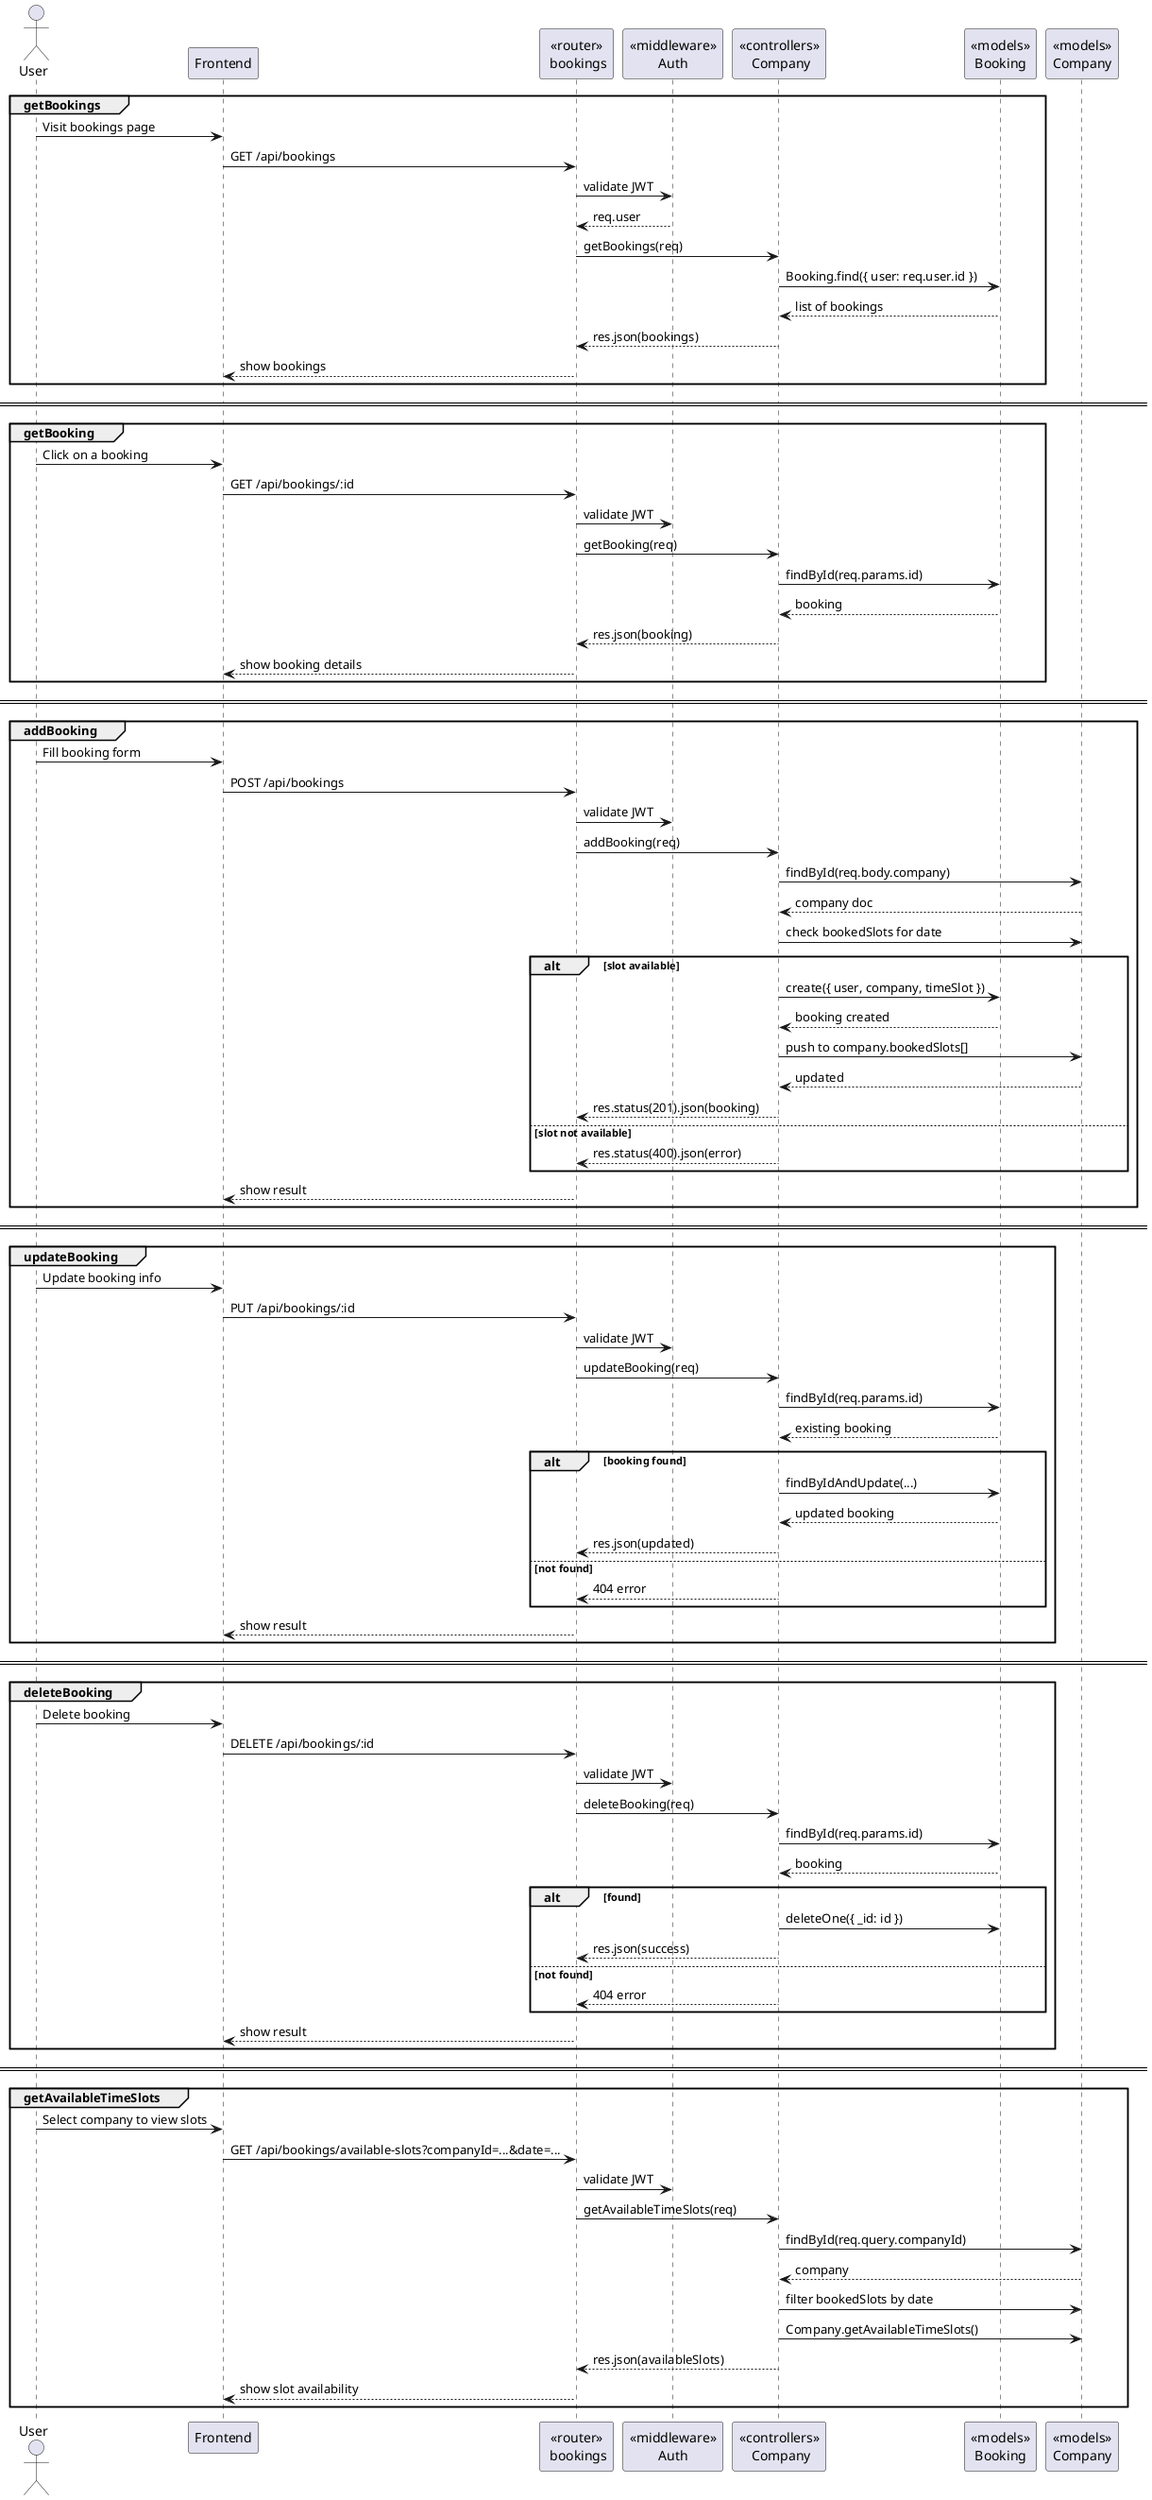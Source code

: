 @startuml booking
actor User
participant "Frontend" as FE
participant "<<router>>\n bookings" as Router
participant "<<middleware>>\nAuth" as Auth
participant "<<controllers>>\n Company" as Controller
participant "<<models>>\nBooking" as Booking
participant "<<models>>\nCompany" as Company

group getBookings
User -> FE : Visit bookings page
FE -> Router : GET /api/bookings
Router -> Auth : validate JWT
Auth --> Router : req.user
Router -> Controller : getBookings(req)
Controller -> Booking : Booking.find({ user: req.user.id })
Booking --> Controller : list of bookings
Controller --> Router : res.json(bookings)
Router --> FE : show bookings
end

== ==

group getBooking
User -> FE : Click on a booking
FE -> Router : GET /api/bookings/:id
Router -> Auth : validate JWT
Router -> Controller : getBooking(req)
Controller -> Booking : findById(req.params.id)
Booking --> Controller : booking
Controller --> Router : res.json(booking)
Router --> FE : show booking details
end

== ==

group addBooking
User -> FE : Fill booking form
FE -> Router : POST /api/bookings
Router -> Auth : validate JWT
Router -> Controller : addBooking(req)

Controller -> Company : findById(req.body.company)
Company --> Controller : company doc

Controller -> Company : check bookedSlots for date
alt slot available
  Controller -> Booking : create({ user, company, timeSlot })
  Booking --> Controller : booking created
  Controller -> Company : push to company.bookedSlots[]
  Company --> Controller : updated
  Controller --> Router : res.status(201).json(booking)
else slot not available
  Controller --> Router : res.status(400).json(error)
end
Router --> FE : show result
end

== ==

group updateBooking
User -> FE : Update booking info
FE -> Router : PUT /api/bookings/:id
Router -> Auth : validate JWT
Router -> Controller : updateBooking(req)

Controller -> Booking : findById(req.params.id)
Booking --> Controller : existing booking
alt booking found
  Controller -> Booking : findByIdAndUpdate(...)
  Booking --> Controller : updated booking
  Controller --> Router : res.json(updated)
else not found
  Controller --> Router : 404 error
end
Router --> FE : show result
end

== ==

group deleteBooking
User -> FE : Delete booking
FE -> Router : DELETE /api/bookings/:id
Router -> Auth : validate JWT
Router -> Controller : deleteBooking(req)

Controller -> Booking : findById(req.params.id)
Booking --> Controller : booking
alt found
  Controller -> Booking : deleteOne({ _id: id })
  Controller --> Router : res.json(success)
else not found
  Controller --> Router : 404 error
end
Router --> FE : show result
end

== ==

group getAvailableTimeSlots
User -> FE : Select company to view slots
FE -> Router : GET /api/bookings/available-slots?companyId=...&date=...
Router -> Auth : validate JWT
Router -> Controller : getAvailableTimeSlots(req)

Controller -> Company : findById(req.query.companyId)
Company --> Controller : company

Controller -> Company : filter bookedSlots by date
Controller -> Company : Company.getAvailableTimeSlots()
Controller --> Router : res.json(availableSlots)
Router --> FE : show slot availability
end

@enduml
